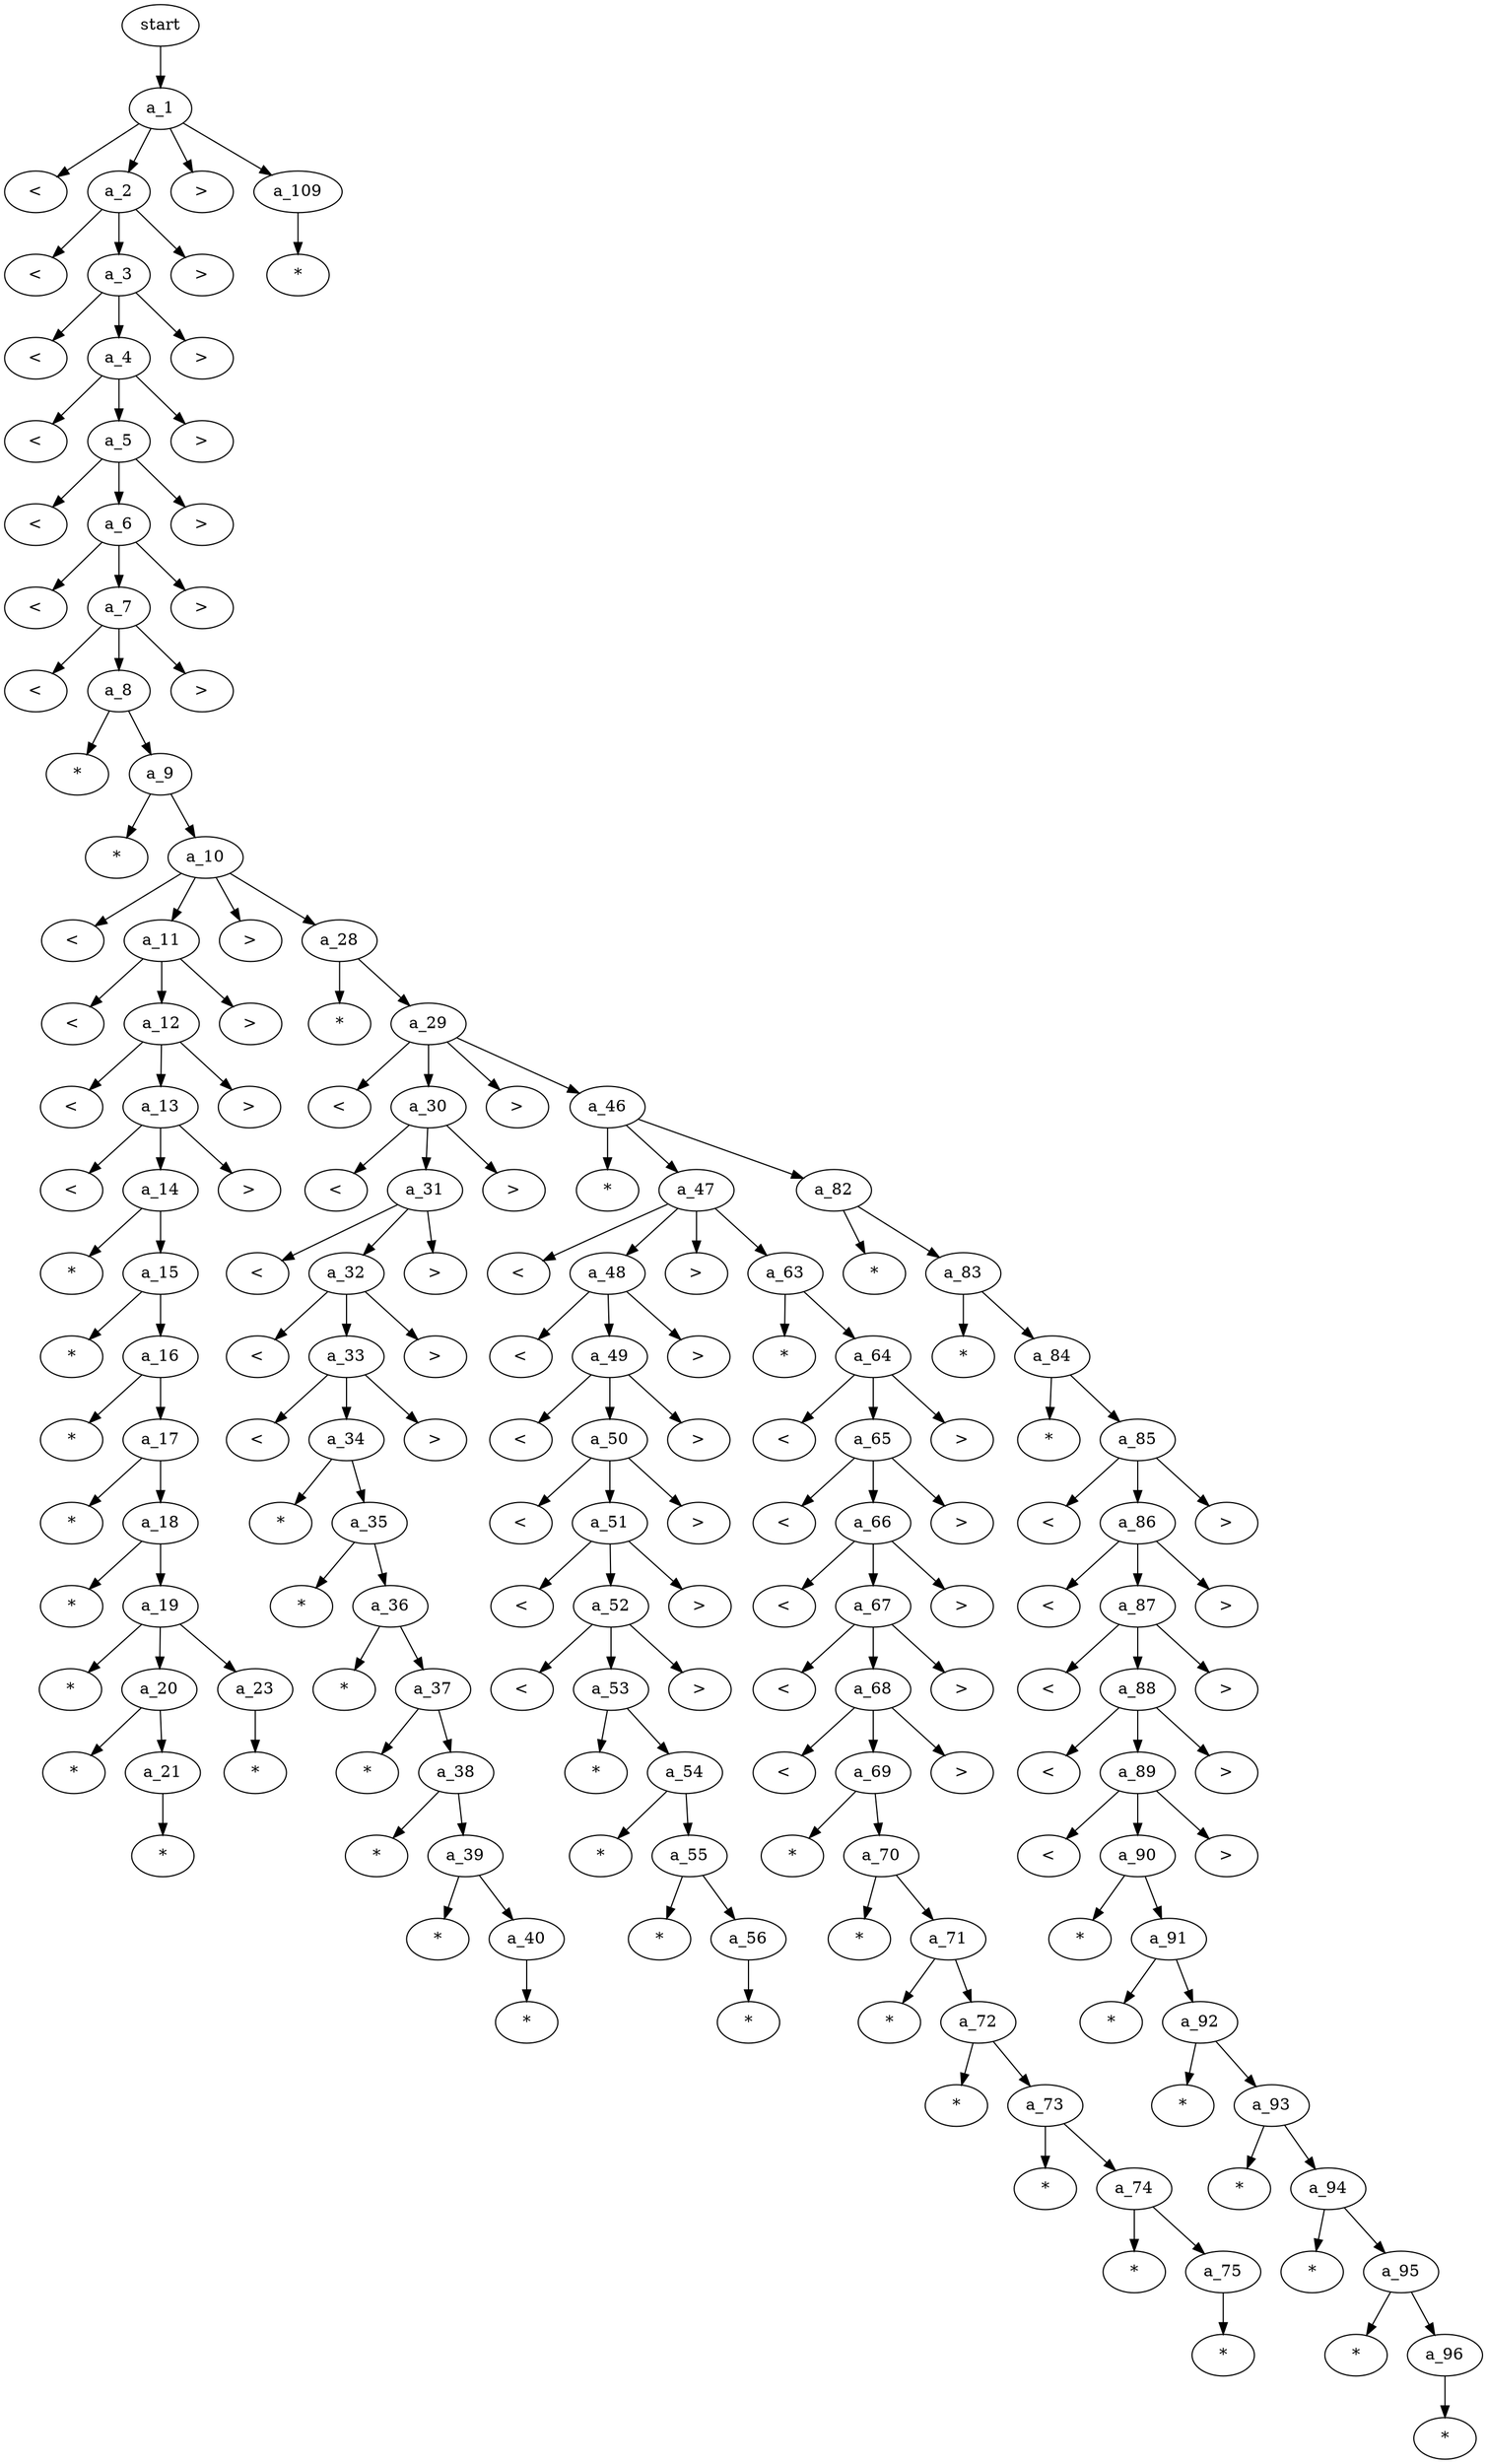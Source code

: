 digraph H {
  a_1 ;
  char_0 [ label="<" ];
  a_1 -> char_0;
  char_1 [ label=">" ];
  a_1 -> char_1;
  { rank = same; char_0  -> a_2 -> char_1  -> a_109 [style = invis]; }
  a_10 ;
  char_2 [ label="<" ];
  a_10 -> char_2;
  char_3 [ label=">" ];
  a_10 -> char_3;
  { rank = same; char_2  -> a_11 -> char_3  -> a_28 [style = invis]; }
  a_109 ;
  char_4 [ label="*" ];
  a_109 -> char_4;
  a_11 ;
  char_5 [ label="<" ];
  a_11 -> char_5;
  char_6 [ label=">" ];
  a_11 -> char_6;
  { rank = same; char_5  -> a_12 -> char_6  [style = invis]; }
  a_12 ;
  char_7 [ label="<" ];
  a_12 -> char_7;
  char_8 [ label=">" ];
  a_12 -> char_8;
  { rank = same; char_7  -> a_13 -> char_8  [style = invis]; }
  a_13 ;
  char_9 [ label="<" ];
  a_13 -> char_9;
  char_10 [ label=">" ];
  a_13 -> char_10;
  { rank = same; char_9  -> a_14 -> char_10  [style = invis]; }
  a_14 ;
  char_11 [ label="*" ];
  a_14 -> char_11;
  { rank = same; char_11  -> a_15 [style = invis]; }
  a_15 ;
  char_12 [ label="*" ];
  a_15 -> char_12;
  { rank = same; char_12  -> a_16 [style = invis]; }
  a_16 ;
  char_13 [ label="*" ];
  a_16 -> char_13;
  { rank = same; char_13  -> a_17 [style = invis]; }
  a_17 ;
  char_14 [ label="*" ];
  a_17 -> char_14;
  { rank = same; char_14  -> a_18 [style = invis]; }
  a_18 ;
  char_15 [ label="*" ];
  a_18 -> char_15;
  { rank = same; char_15  -> a_19 [style = invis]; }
  a_19 ;
  char_16 [ label="*" ];
  a_19 -> char_16;
  { rank = same; char_16  -> a_20 -> a_23 [style = invis]; }
  a_2 ;
  char_17 [ label="<" ];
  a_2 -> char_17;
  char_18 [ label=">" ];
  a_2 -> char_18;
  { rank = same; char_17  -> a_3 -> char_18  [style = invis]; }
  a_20 ;
  char_19 [ label="*" ];
  a_20 -> char_19;
  { rank = same; char_19  -> a_21 [style = invis]; }
  a_21 ;
  char_20 [ label="*" ];
  a_21 -> char_20;
  a_23 ;
  char_21 [ label="*" ];
  a_23 -> char_21;
  a_28 ;
  char_22 [ label="*" ];
  a_28 -> char_22;
  { rank = same; char_22  -> a_29 [style = invis]; }
  a_29 ;
  char_23 [ label="<" ];
  a_29 -> char_23;
  char_24 [ label=">" ];
  a_29 -> char_24;
  { rank = same; char_23  -> a_30 -> char_24  -> a_46 [style = invis]; }
  a_3 ;
  char_25 [ label="<" ];
  a_3 -> char_25;
  char_26 [ label=">" ];
  a_3 -> char_26;
  { rank = same; char_25  -> a_4 -> char_26  [style = invis]; }
  a_30 ;
  char_27 [ label="<" ];
  a_30 -> char_27;
  char_28 [ label=">" ];
  a_30 -> char_28;
  { rank = same; char_27  -> a_31 -> char_28  [style = invis]; }
  a_31 ;
  char_29 [ label="<" ];
  a_31 -> char_29;
  char_30 [ label=">" ];
  a_31 -> char_30;
  { rank = same; char_29  -> a_32 -> char_30  [style = invis]; }
  a_32 ;
  char_31 [ label="<" ];
  a_32 -> char_31;
  char_32 [ label=">" ];
  a_32 -> char_32;
  { rank = same; char_31  -> a_33 -> char_32  [style = invis]; }
  a_33 ;
  char_33 [ label="<" ];
  a_33 -> char_33;
  char_34 [ label=">" ];
  a_33 -> char_34;
  { rank = same; char_33  -> a_34 -> char_34  [style = invis]; }
  a_34 ;
  char_35 [ label="*" ];
  a_34 -> char_35;
  { rank = same; char_35  -> a_35 [style = invis]; }
  a_35 ;
  char_36 [ label="*" ];
  a_35 -> char_36;
  { rank = same; char_36  -> a_36 [style = invis]; }
  a_36 ;
  char_37 [ label="*" ];
  a_36 -> char_37;
  { rank = same; char_37  -> a_37 [style = invis]; }
  a_37 ;
  char_38 [ label="*" ];
  a_37 -> char_38;
  { rank = same; char_38  -> a_38 [style = invis]; }
  a_38 ;
  char_39 [ label="*" ];
  a_38 -> char_39;
  { rank = same; char_39  -> a_39 [style = invis]; }
  a_39 ;
  char_40 [ label="*" ];
  a_39 -> char_40;
  { rank = same; char_40  -> a_40 [style = invis]; }
  a_4 ;
  char_41 [ label="<" ];
  a_4 -> char_41;
  char_42 [ label=">" ];
  a_4 -> char_42;
  { rank = same; char_41  -> a_5 -> char_42  [style = invis]; }
  a_40 ;
  char_43 [ label="*" ];
  a_40 -> char_43;
  a_46 ;
  char_44 [ label="*" ];
  a_46 -> char_44;
  { rank = same; char_44  -> a_47 -> a_82 [style = invis]; }
  a_47 ;
  char_45 [ label="<" ];
  a_47 -> char_45;
  char_46 [ label=">" ];
  a_47 -> char_46;
  { rank = same; char_45  -> a_48 -> char_46  -> a_63 [style = invis]; }
  a_48 ;
  char_47 [ label="<" ];
  a_48 -> char_47;
  char_48 [ label=">" ];
  a_48 -> char_48;
  { rank = same; char_47  -> a_49 -> char_48  [style = invis]; }
  a_49 ;
  char_49 [ label="<" ];
  a_49 -> char_49;
  char_50 [ label=">" ];
  a_49 -> char_50;
  { rank = same; char_49  -> a_50 -> char_50  [style = invis]; }
  a_5 ;
  char_51 [ label="<" ];
  a_5 -> char_51;
  char_52 [ label=">" ];
  a_5 -> char_52;
  { rank = same; char_51  -> a_6 -> char_52  [style = invis]; }
  a_50 ;
  char_53 [ label="<" ];
  a_50 -> char_53;
  char_54 [ label=">" ];
  a_50 -> char_54;
  { rank = same; char_53  -> a_51 -> char_54  [style = invis]; }
  a_51 ;
  char_55 [ label="<" ];
  a_51 -> char_55;
  char_56 [ label=">" ];
  a_51 -> char_56;
  { rank = same; char_55  -> a_52 -> char_56  [style = invis]; }
  a_52 ;
  char_57 [ label="<" ];
  a_52 -> char_57;
  char_58 [ label=">" ];
  a_52 -> char_58;
  { rank = same; char_57  -> a_53 -> char_58  [style = invis]; }
  a_53 ;
  char_59 [ label="*" ];
  a_53 -> char_59;
  { rank = same; char_59  -> a_54 [style = invis]; }
  a_54 ;
  char_60 [ label="*" ];
  a_54 -> char_60;
  { rank = same; char_60  -> a_55 [style = invis]; }
  a_55 ;
  char_61 [ label="*" ];
  a_55 -> char_61;
  { rank = same; char_61  -> a_56 [style = invis]; }
  a_56 ;
  char_62 [ label="*" ];
  a_56 -> char_62;
  a_6 ;
  char_63 [ label="<" ];
  a_6 -> char_63;
  char_64 [ label=">" ];
  a_6 -> char_64;
  { rank = same; char_63  -> a_7 -> char_64  [style = invis]; }
  a_63 ;
  char_65 [ label="*" ];
  a_63 -> char_65;
  { rank = same; char_65  -> a_64 [style = invis]; }
  a_64 ;
  char_66 [ label="<" ];
  a_64 -> char_66;
  char_67 [ label=">" ];
  a_64 -> char_67;
  { rank = same; char_66  -> a_65 -> char_67  [style = invis]; }
  a_65 ;
  char_68 [ label="<" ];
  a_65 -> char_68;
  char_69 [ label=">" ];
  a_65 -> char_69;
  { rank = same; char_68  -> a_66 -> char_69  [style = invis]; }
  a_66 ;
  char_70 [ label="<" ];
  a_66 -> char_70;
  char_71 [ label=">" ];
  a_66 -> char_71;
  { rank = same; char_70  -> a_67 -> char_71  [style = invis]; }
  a_67 ;
  char_72 [ label="<" ];
  a_67 -> char_72;
  char_73 [ label=">" ];
  a_67 -> char_73;
  { rank = same; char_72  -> a_68 -> char_73  [style = invis]; }
  a_68 ;
  char_74 [ label="<" ];
  a_68 -> char_74;
  char_75 [ label=">" ];
  a_68 -> char_75;
  { rank = same; char_74  -> a_69 -> char_75  [style = invis]; }
  a_69 ;
  char_76 [ label="*" ];
  a_69 -> char_76;
  { rank = same; char_76  -> a_70 [style = invis]; }
  a_7 ;
  char_77 [ label="<" ];
  a_7 -> char_77;
  char_78 [ label=">" ];
  a_7 -> char_78;
  { rank = same; char_77  -> a_8 -> char_78  [style = invis]; }
  a_70 ;
  char_79 [ label="*" ];
  a_70 -> char_79;
  { rank = same; char_79  -> a_71 [style = invis]; }
  a_71 ;
  char_80 [ label="*" ];
  a_71 -> char_80;
  { rank = same; char_80  -> a_72 [style = invis]; }
  a_72 ;
  char_81 [ label="*" ];
  a_72 -> char_81;
  { rank = same; char_81  -> a_73 [style = invis]; }
  a_73 ;
  char_82 [ label="*" ];
  a_73 -> char_82;
  { rank = same; char_82  -> a_74 [style = invis]; }
  a_74 ;
  char_83 [ label="*" ];
  a_74 -> char_83;
  { rank = same; char_83  -> a_75 [style = invis]; }
  a_75 ;
  char_84 [ label="*" ];
  a_75 -> char_84;
  a_8 ;
  char_85 [ label="*" ];
  a_8 -> char_85;
  { rank = same; char_85  -> a_9 [style = invis]; }
  a_82 ;
  char_86 [ label="*" ];
  a_82 -> char_86;
  { rank = same; char_86  -> a_83 [style = invis]; }
  a_83 ;
  char_87 [ label="*" ];
  a_83 -> char_87;
  { rank = same; char_87  -> a_84 [style = invis]; }
  a_84 ;
  char_88 [ label="*" ];
  a_84 -> char_88;
  { rank = same; char_88  -> a_85 [style = invis]; }
  a_85 ;
  char_89 [ label="<" ];
  a_85 -> char_89;
  char_90 [ label=">" ];
  a_85 -> char_90;
  { rank = same; char_89  -> a_86 -> char_90  [style = invis]; }
  a_86 ;
  char_91 [ label="<" ];
  a_86 -> char_91;
  char_92 [ label=">" ];
  a_86 -> char_92;
  { rank = same; char_91  -> a_87 -> char_92  [style = invis]; }
  a_87 ;
  char_93 [ label="<" ];
  a_87 -> char_93;
  char_94 [ label=">" ];
  a_87 -> char_94;
  { rank = same; char_93  -> a_88 -> char_94  [style = invis]; }
  a_88 ;
  char_95 [ label="<" ];
  a_88 -> char_95;
  char_96 [ label=">" ];
  a_88 -> char_96;
  { rank = same; char_95  -> a_89 -> char_96  [style = invis]; }
  a_89 ;
  char_97 [ label="<" ];
  a_89 -> char_97;
  char_98 [ label=">" ];
  a_89 -> char_98;
  { rank = same; char_97  -> a_90 -> char_98  [style = invis]; }
  a_9 ;
  char_99 [ label="*" ];
  a_9 -> char_99;
  { rank = same; char_99  -> a_10 [style = invis]; }
  a_90 ;
  char_100 [ label="*" ];
  a_90 -> char_100;
  { rank = same; char_100  -> a_91 [style = invis]; }
  a_91 ;
  char_101 [ label="*" ];
  a_91 -> char_101;
  { rank = same; char_101  -> a_92 [style = invis]; }
  a_92 ;
  char_102 [ label="*" ];
  a_92 -> char_102;
  { rank = same; char_102  -> a_93 [style = invis]; }
  a_93 ;
  char_103 [ label="*" ];
  a_93 -> char_103;
  { rank = same; char_103  -> a_94 [style = invis]; }
  a_94 ;
  char_104 [ label="*" ];
  a_94 -> char_104;
  { rank = same; char_104  -> a_95 [style = invis]; }
  a_95 ;
  char_105 [ label="*" ];
  a_95 -> char_105;
  { rank = same; char_105  -> a_96 [style = invis]; }
  a_96 ;
  char_106 [ label="*" ];
  a_96 -> char_106;
  start ;
  a_1 -> a_109;
  a_1 -> a_2;
  a_10 -> a_11;
  a_10 -> a_28;
  a_11 -> a_12;
  a_12 -> a_13;
  a_13 -> a_14;
  a_14 -> a_15;
  a_15 -> a_16;
  a_16 -> a_17;
  a_17 -> a_18;
  a_18 -> a_19;
  a_19 -> a_20;
  a_19 -> a_23;
  a_2 -> a_3;
  a_20 -> a_21;
  a_28 -> a_29;
  a_29 -> a_30;
  a_29 -> a_46;
  a_3 -> a_4;
  a_30 -> a_31;
  a_31 -> a_32;
  a_32 -> a_33;
  a_33 -> a_34;
  a_34 -> a_35;
  a_35 -> a_36;
  a_36 -> a_37;
  a_37 -> a_38;
  a_38 -> a_39;
  a_39 -> a_40;
  a_4 -> a_5;
  a_46 -> a_47;
  a_46 -> a_82;
  a_47 -> a_48;
  a_47 -> a_63;
  a_48 -> a_49;
  a_49 -> a_50;
  a_5 -> a_6;
  a_50 -> a_51;
  a_51 -> a_52;
  a_52 -> a_53;
  a_53 -> a_54;
  a_54 -> a_55;
  a_55 -> a_56;
  a_6 -> a_7;
  a_63 -> a_64;
  a_64 -> a_65;
  a_65 -> a_66;
  a_66 -> a_67;
  a_67 -> a_68;
  a_68 -> a_69;
  a_69 -> a_70;
  a_7 -> a_8;
  a_70 -> a_71;
  a_71 -> a_72;
  a_72 -> a_73;
  a_73 -> a_74;
  a_74 -> a_75;
  a_8 -> a_9;
  a_82 -> a_83;
  a_83 -> a_84;
  a_84 -> a_85;
  a_85 -> a_86;
  a_86 -> a_87;
  a_87 -> a_88;
  a_88 -> a_89;
  a_89 -> a_90;
  a_9 -> a_10;
  a_90 -> a_91;
  a_91 -> a_92;
  a_92 -> a_93;
  a_93 -> a_94;
  a_94 -> a_95;
  a_95 -> a_96;
  start -> a_1;
}
